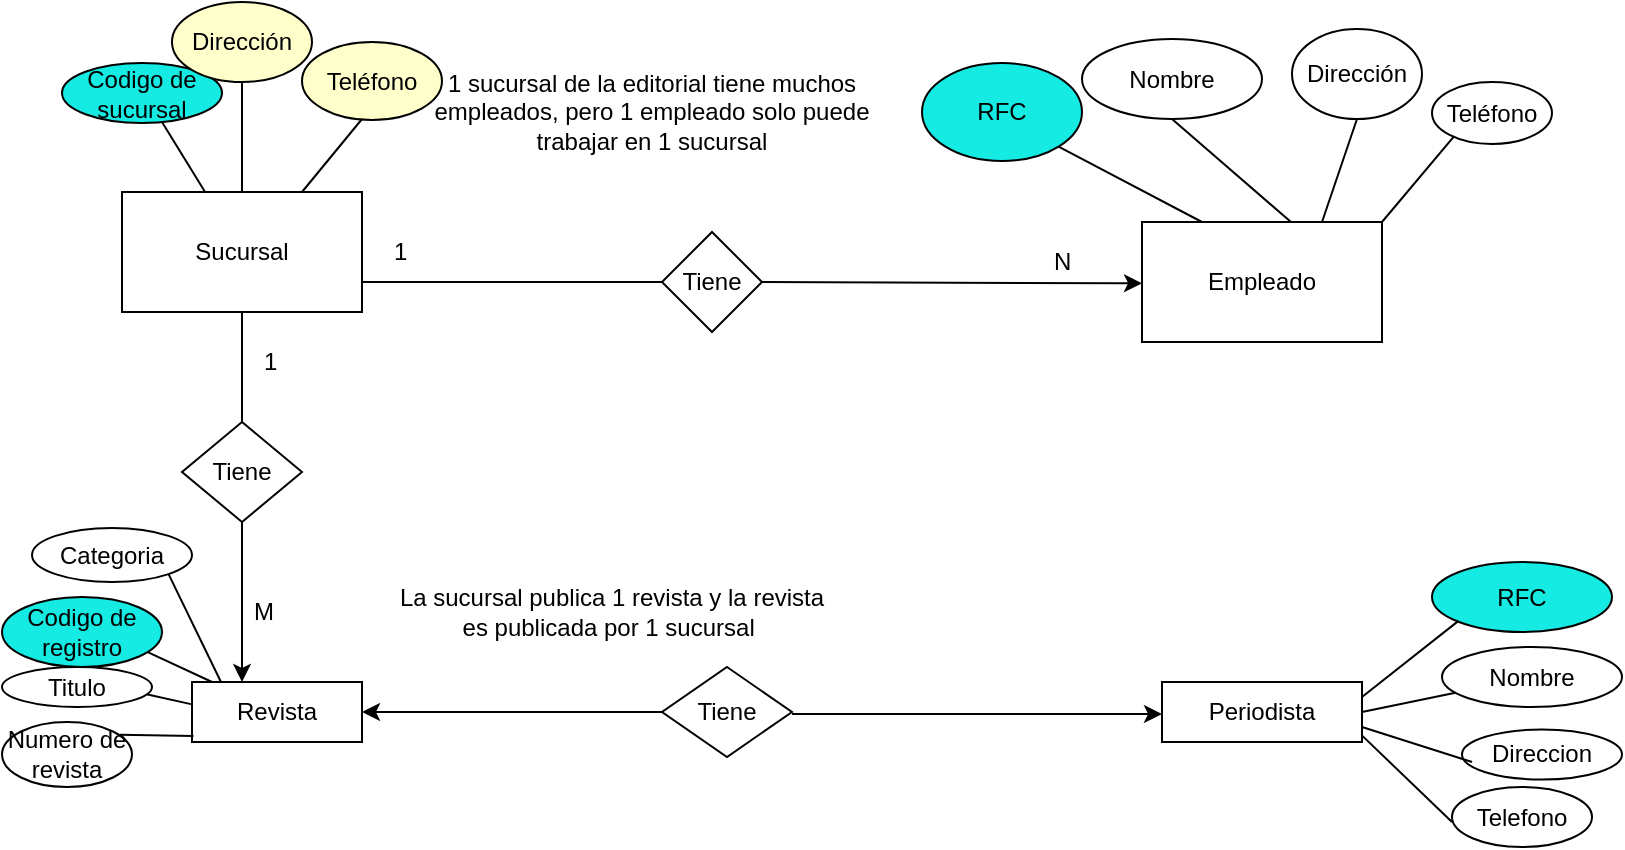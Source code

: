 <mxfile version="22.0.2" type="github">
  <diagram id="R2lEEEUBdFMjLlhIrx00" name="Page-1">
    <mxGraphModel dx="939" dy="412" grid="1" gridSize="10" guides="1" tooltips="1" connect="1" arrows="1" fold="1" page="1" pageScale="1" pageWidth="850" pageHeight="1100" math="0" shadow="0" extFonts="Permanent Marker^https://fonts.googleapis.com/css?family=Permanent+Marker">
      <root>
        <mxCell id="0" />
        <mxCell id="1" parent="0" />
        <mxCell id="aHJGqN-GS59mJnBzp212-1" value="Sucursal" style="rounded=0;whiteSpace=wrap;html=1;" parent="1" vertex="1">
          <mxGeometry x="90" y="245" width="120" height="60" as="geometry" />
        </mxCell>
        <mxCell id="aHJGqN-GS59mJnBzp212-2" value="Empleado" style="rounded=0;whiteSpace=wrap;html=1;" parent="1" vertex="1">
          <mxGeometry x="600" y="260" width="120" height="60" as="geometry" />
        </mxCell>
        <mxCell id="aHJGqN-GS59mJnBzp212-3" value="Revista" style="rounded=0;whiteSpace=wrap;html=1;" parent="1" vertex="1">
          <mxGeometry x="125" y="490" width="85" height="30" as="geometry" />
        </mxCell>
        <mxCell id="aHJGqN-GS59mJnBzp212-4" value="Periodista" style="rounded=0;whiteSpace=wrap;html=1;" parent="1" vertex="1">
          <mxGeometry x="610" y="490" width="100" height="30" as="geometry" />
        </mxCell>
        <mxCell id="aHJGqN-GS59mJnBzp212-5" value="Tiene" style="rhombus;whiteSpace=wrap;html=1;" parent="1" vertex="1">
          <mxGeometry x="120" y="360" width="60" height="50" as="geometry" />
        </mxCell>
        <mxCell id="aHJGqN-GS59mJnBzp212-7" value="Tiene" style="rhombus;whiteSpace=wrap;html=1;" parent="1" vertex="1">
          <mxGeometry x="360" y="265" width="50" height="50" as="geometry" />
        </mxCell>
        <mxCell id="aHJGqN-GS59mJnBzp212-10" value="" style="endArrow=none;html=1;rounded=0;entryX=0;entryY=0.5;entryDx=0;entryDy=0;" parent="1" target="aHJGqN-GS59mJnBzp212-7" edge="1">
          <mxGeometry width="50" height="50" relative="1" as="geometry">
            <mxPoint x="210" y="290" as="sourcePoint" />
            <mxPoint x="170" y="250" as="targetPoint" />
          </mxGeometry>
        </mxCell>
        <mxCell id="aHJGqN-GS59mJnBzp212-12" value="" style="endArrow=classic;html=1;rounded=0;entryX=0.625;entryY=0.856;entryDx=0;entryDy=0;entryPerimeter=0;" parent="1" target="aHJGqN-GS59mJnBzp212-25" edge="1">
          <mxGeometry width="50" height="50" relative="1" as="geometry">
            <mxPoint x="410" y="290" as="sourcePoint" />
            <mxPoint x="460" y="240" as="targetPoint" />
          </mxGeometry>
        </mxCell>
        <mxCell id="aHJGqN-GS59mJnBzp212-17" value="Codigo de sucursal" style="ellipse;whiteSpace=wrap;html=1;fillColor=#15EAE3;" parent="1" vertex="1">
          <mxGeometry x="60" y="180.5" width="80" height="30" as="geometry" />
        </mxCell>
        <mxCell id="aHJGqN-GS59mJnBzp212-20" value="" style="endArrow=none;html=1;rounded=0;exitX=0.5;exitY=0;exitDx=0;exitDy=0;" parent="1" source="aHJGqN-GS59mJnBzp212-1" edge="1">
          <mxGeometry width="50" height="50" relative="1" as="geometry">
            <mxPoint x="100" y="240" as="sourcePoint" />
            <mxPoint x="150" y="190" as="targetPoint" />
          </mxGeometry>
        </mxCell>
        <mxCell id="aHJGqN-GS59mJnBzp212-21" value="Dirección" style="ellipse;whiteSpace=wrap;html=1;fillColor=#FFFFCC;" parent="1" vertex="1">
          <mxGeometry x="115" y="150" width="70" height="40" as="geometry" />
        </mxCell>
        <mxCell id="aHJGqN-GS59mJnBzp212-22" value="" style="endArrow=none;html=1;rounded=0;exitX=0.75;exitY=0;exitDx=0;exitDy=0;" parent="1" source="aHJGqN-GS59mJnBzp212-1" edge="1">
          <mxGeometry width="50" height="50" relative="1" as="geometry">
            <mxPoint x="160" y="258.5" as="sourcePoint" />
            <mxPoint x="210" y="208.5" as="targetPoint" />
          </mxGeometry>
        </mxCell>
        <mxCell id="aHJGqN-GS59mJnBzp212-23" value="Teléfono" style="ellipse;whiteSpace=wrap;html=1;fillColor=#FFFFCC;" parent="1" vertex="1">
          <mxGeometry x="180" y="170" width="70" height="39" as="geometry" />
        </mxCell>
        <mxCell id="aHJGqN-GS59mJnBzp212-24" value="1" style="text;strokeColor=none;fillColor=none;align=left;verticalAlign=middle;spacingLeft=4;spacingRight=4;overflow=hidden;points=[[0,0.5],[1,0.5]];portConstraint=eastwest;rotatable=0;whiteSpace=wrap;html=1;" parent="1" vertex="1">
          <mxGeometry x="220" y="260" width="20" height="30" as="geometry" />
        </mxCell>
        <mxCell id="aHJGqN-GS59mJnBzp212-25" value="N" style="text;strokeColor=none;fillColor=none;align=left;verticalAlign=middle;spacingLeft=4;spacingRight=4;overflow=hidden;points=[[0,0.5],[1,0.5]];portConstraint=eastwest;rotatable=0;whiteSpace=wrap;html=1;" parent="1" vertex="1">
          <mxGeometry x="550" y="265" width="80" height="30" as="geometry" />
        </mxCell>
        <mxCell id="aHJGqN-GS59mJnBzp212-26" value="" style="endArrow=none;html=1;rounded=0;entryX=1;entryY=1;entryDx=0;entryDy=0;exitX=0.25;exitY=0;exitDx=0;exitDy=0;" parent="1" source="aHJGqN-GS59mJnBzp212-2" target="aHJGqN-GS59mJnBzp212-27" edge="1">
          <mxGeometry width="50" height="50" relative="1" as="geometry">
            <mxPoint x="680" y="260" as="sourcePoint" />
            <mxPoint x="650" y="230" as="targetPoint" />
          </mxGeometry>
        </mxCell>
        <mxCell id="aHJGqN-GS59mJnBzp212-27" value="RFC" style="ellipse;whiteSpace=wrap;html=1;fillColor=#15EAE3;" parent="1" vertex="1">
          <mxGeometry x="490" y="180.5" width="80" height="49" as="geometry" />
        </mxCell>
        <mxCell id="aHJGqN-GS59mJnBzp212-28" value="" style="endArrow=none;html=1;rounded=0;entryX=0.5;entryY=1;entryDx=0;entryDy=0;" parent="1" target="aHJGqN-GS59mJnBzp212-29" edge="1">
          <mxGeometry width="50" height="50" relative="1" as="geometry">
            <mxPoint x="674.5" y="260" as="sourcePoint" />
            <mxPoint x="674.5" y="200" as="targetPoint" />
          </mxGeometry>
        </mxCell>
        <mxCell id="aHJGqN-GS59mJnBzp212-29" value="Nombre" style="ellipse;whiteSpace=wrap;html=1;" parent="1" vertex="1">
          <mxGeometry x="570" y="168.5" width="90" height="40" as="geometry" />
        </mxCell>
        <mxCell id="aHJGqN-GS59mJnBzp212-30" value="" style="endArrow=none;html=1;rounded=0;entryX=0.5;entryY=1;entryDx=0;entryDy=0;" parent="1" target="aHJGqN-GS59mJnBzp212-31" edge="1">
          <mxGeometry width="50" height="50" relative="1" as="geometry">
            <mxPoint x="690" y="260" as="sourcePoint" />
            <mxPoint x="740" y="210" as="targetPoint" />
          </mxGeometry>
        </mxCell>
        <mxCell id="aHJGqN-GS59mJnBzp212-31" value="Dirección" style="ellipse;whiteSpace=wrap;html=1;" parent="1" vertex="1">
          <mxGeometry x="675" y="163.5" width="65" height="45" as="geometry" />
        </mxCell>
        <mxCell id="aHJGqN-GS59mJnBzp212-34" value="" style="endArrow=none;html=1;rounded=0;" parent="1" edge="1">
          <mxGeometry width="50" height="50" relative="1" as="geometry">
            <mxPoint x="720" y="260" as="sourcePoint" />
            <mxPoint x="758.426" y="214.258" as="targetPoint" />
          </mxGeometry>
        </mxCell>
        <mxCell id="aHJGqN-GS59mJnBzp212-33" value="Teléfono" style="ellipse;whiteSpace=wrap;html=1;" parent="1" vertex="1">
          <mxGeometry x="745" y="190" width="60" height="31" as="geometry" />
        </mxCell>
        <mxCell id="aHJGqN-GS59mJnBzp212-35" value="1 sucursal de la editorial tiene muchos empleados, pero 1 empleado solo puede trabajar en 1 sucursal" style="text;html=1;strokeColor=none;fillColor=none;align=center;verticalAlign=middle;whiteSpace=wrap;rounded=0;" parent="1" vertex="1">
          <mxGeometry x="230" y="170" width="250" height="70" as="geometry" />
        </mxCell>
        <mxCell id="aHJGqN-GS59mJnBzp212-36" value="" style="endArrow=none;html=1;rounded=0;entryX=0.5;entryY=1;entryDx=0;entryDy=0;" parent="1" target="aHJGqN-GS59mJnBzp212-1" edge="1">
          <mxGeometry width="50" height="50" relative="1" as="geometry">
            <mxPoint x="150" y="360" as="sourcePoint" />
            <mxPoint x="70" y="320" as="targetPoint" />
          </mxGeometry>
        </mxCell>
        <mxCell id="aHJGqN-GS59mJnBzp212-37" value="" style="endArrow=classic;html=1;rounded=0;exitX=0.5;exitY=1;exitDx=0;exitDy=0;" parent="1" source="aHJGqN-GS59mJnBzp212-5" edge="1">
          <mxGeometry width="50" height="50" relative="1" as="geometry">
            <mxPoint x="60" y="460" as="sourcePoint" />
            <mxPoint x="150" y="490" as="targetPoint" />
          </mxGeometry>
        </mxCell>
        <mxCell id="aHJGqN-GS59mJnBzp212-38" value="La sucursal publica 1 revista y la revista es publicada por 1 sucursal&amp;nbsp;" style="text;html=1;strokeColor=none;fillColor=none;align=center;verticalAlign=middle;whiteSpace=wrap;rounded=0;" parent="1" vertex="1">
          <mxGeometry x="220" y="440" width="230" height="30" as="geometry" />
        </mxCell>
        <mxCell id="aHJGqN-GS59mJnBzp212-41" value="1" style="text;strokeColor=none;fillColor=none;align=left;verticalAlign=middle;spacingLeft=4;spacingRight=4;overflow=hidden;points=[[0,0.5],[1,0.5]];portConstraint=eastwest;rotatable=0;whiteSpace=wrap;html=1;" parent="1" vertex="1">
          <mxGeometry x="155" y="315" width="30" height="30" as="geometry" />
        </mxCell>
        <mxCell id="aHJGqN-GS59mJnBzp212-42" value="M" style="text;strokeColor=none;fillColor=none;align=left;verticalAlign=middle;spacingLeft=4;spacingRight=4;overflow=hidden;points=[[0,0.5],[1,0.5]];portConstraint=eastwest;rotatable=0;whiteSpace=wrap;html=1;" parent="1" vertex="1">
          <mxGeometry x="150" y="440" width="40" height="30" as="geometry" />
        </mxCell>
        <mxCell id="aHJGqN-GS59mJnBzp212-44" value="" style="endArrow=none;html=1;rounded=0;" parent="1" source="aHJGqN-GS59mJnBzp212-1" edge="1">
          <mxGeometry width="50" height="50" relative="1" as="geometry">
            <mxPoint x="60" y="260" as="sourcePoint" />
            <mxPoint x="110" y="210" as="targetPoint" />
          </mxGeometry>
        </mxCell>
        <mxCell id="OFvr1qWIemrYlhcWky6H-4" value="RFC" style="ellipse;whiteSpace=wrap;html=1;fillColor=#15EAE3;" vertex="1" parent="1">
          <mxGeometry x="745" y="430" width="90" height="35" as="geometry" />
        </mxCell>
        <mxCell id="OFvr1qWIemrYlhcWky6H-5" value="Nombre" style="ellipse;whiteSpace=wrap;html=1;" vertex="1" parent="1">
          <mxGeometry x="750" y="472.5" width="90" height="30" as="geometry" />
        </mxCell>
        <mxCell id="OFvr1qWIemrYlhcWky6H-6" value="Direccion" style="ellipse;whiteSpace=wrap;html=1;" vertex="1" parent="1">
          <mxGeometry x="760" y="513.75" width="80" height="25" as="geometry" />
        </mxCell>
        <mxCell id="OFvr1qWIemrYlhcWky6H-7" value="Telefono" style="ellipse;whiteSpace=wrap;html=1;" vertex="1" parent="1">
          <mxGeometry x="755" y="542.5" width="70" height="30" as="geometry" />
        </mxCell>
        <mxCell id="OFvr1qWIemrYlhcWky6H-16" value="" style="endArrow=none;html=1;rounded=0;entryX=0.036;entryY=0.698;entryDx=0;entryDy=0;entryPerimeter=0;exitX=1;exitY=0.25;exitDx=0;exitDy=0;" edge="1" parent="1" source="aHJGqN-GS59mJnBzp212-4">
          <mxGeometry width="50" height="50" relative="1" as="geometry">
            <mxPoint x="725" y="510" as="sourcePoint" />
            <mxPoint x="758.24" y="459.43" as="targetPoint" />
          </mxGeometry>
        </mxCell>
        <mxCell id="OFvr1qWIemrYlhcWky6H-17" value="" style="endArrow=none;html=1;rounded=0;exitX=1;exitY=0.5;exitDx=0;exitDy=0;" edge="1" parent="1" source="aHJGqN-GS59mJnBzp212-4" target="OFvr1qWIemrYlhcWky6H-5">
          <mxGeometry width="50" height="50" relative="1" as="geometry">
            <mxPoint x="715" y="550" as="sourcePoint" />
            <mxPoint x="765" y="500" as="targetPoint" />
          </mxGeometry>
        </mxCell>
        <mxCell id="OFvr1qWIemrYlhcWky6H-19" value="" style="endArrow=none;html=1;rounded=0;exitX=1;exitY=0.75;exitDx=0;exitDy=0;" edge="1" parent="1" source="aHJGqN-GS59mJnBzp212-4">
          <mxGeometry width="50" height="50" relative="1" as="geometry">
            <mxPoint x="715" y="580" as="sourcePoint" />
            <mxPoint x="765" y="530" as="targetPoint" />
          </mxGeometry>
        </mxCell>
        <mxCell id="OFvr1qWIemrYlhcWky6H-20" value="" style="endArrow=none;html=1;rounded=0;exitX=1.002;exitY=0.898;exitDx=0;exitDy=0;exitPerimeter=0;" edge="1" parent="1" source="aHJGqN-GS59mJnBzp212-4">
          <mxGeometry width="50" height="50" relative="1" as="geometry">
            <mxPoint x="705" y="610" as="sourcePoint" />
            <mxPoint x="755" y="560" as="targetPoint" />
          </mxGeometry>
        </mxCell>
        <mxCell id="OFvr1qWIemrYlhcWky6H-21" value="Tiene" style="rhombus;whiteSpace=wrap;html=1;" vertex="1" parent="1">
          <mxGeometry x="360" y="482.5" width="65" height="45" as="geometry" />
        </mxCell>
        <mxCell id="OFvr1qWIemrYlhcWky6H-24" value="" style="endArrow=classic;html=1;rounded=0;exitX=1;exitY=0.5;exitDx=0;exitDy=0;entryX=0;entryY=0.5;entryDx=0;entryDy=0;" edge="1" parent="1">
          <mxGeometry width="50" height="50" relative="1" as="geometry">
            <mxPoint x="425" y="506" as="sourcePoint" />
            <mxPoint x="610" y="506" as="targetPoint" />
            <Array as="points" />
          </mxGeometry>
        </mxCell>
        <mxCell id="OFvr1qWIemrYlhcWky6H-25" value="" style="endArrow=classic;html=1;rounded=0;entryX=1;entryY=0.5;entryDx=0;entryDy=0;exitX=0;exitY=0.5;exitDx=0;exitDy=0;" edge="1" parent="1" source="OFvr1qWIemrYlhcWky6H-21" target="aHJGqN-GS59mJnBzp212-3">
          <mxGeometry width="50" height="50" relative="1" as="geometry">
            <mxPoint x="355" y="520" as="sourcePoint" />
            <mxPoint x="405" y="470" as="targetPoint" />
          </mxGeometry>
        </mxCell>
        <mxCell id="OFvr1qWIemrYlhcWky6H-26" value="Codigo de registro" style="ellipse;whiteSpace=wrap;html=1;fillColor=#15EAE3;" vertex="1" parent="1">
          <mxGeometry x="30" y="447.5" width="80" height="35" as="geometry" />
        </mxCell>
        <mxCell id="OFvr1qWIemrYlhcWky6H-27" value="Titulo" style="ellipse;whiteSpace=wrap;html=1;" vertex="1" parent="1">
          <mxGeometry x="30" y="482.5" width="75" height="20" as="geometry" />
        </mxCell>
        <mxCell id="OFvr1qWIemrYlhcWky6H-28" value="Numero de revista" style="ellipse;whiteSpace=wrap;html=1;" vertex="1" parent="1">
          <mxGeometry x="30" y="510" width="65" height="32.5" as="geometry" />
        </mxCell>
        <mxCell id="OFvr1qWIemrYlhcWky6H-29" value="Categoria" style="ellipse;whiteSpace=wrap;html=1;" vertex="1" parent="1">
          <mxGeometry x="45" y="413" width="80" height="27" as="geometry" />
        </mxCell>
        <mxCell id="OFvr1qWIemrYlhcWky6H-30" value="" style="endArrow=none;html=1;rounded=0;entryX=0.169;entryY=-0.009;entryDx=0;entryDy=0;entryPerimeter=0;exitX=1;exitY=1;exitDx=0;exitDy=0;" edge="1" parent="1" source="OFvr1qWIemrYlhcWky6H-29" target="aHJGqN-GS59mJnBzp212-3">
          <mxGeometry width="50" height="50" relative="1" as="geometry">
            <mxPoint x="125" y="430" as="sourcePoint" />
            <mxPoint x="175" y="380" as="targetPoint" />
          </mxGeometry>
        </mxCell>
        <mxCell id="OFvr1qWIemrYlhcWky6H-31" value="" style="endArrow=none;html=1;rounded=0;entryX=0.118;entryY=0;entryDx=0;entryDy=0;entryPerimeter=0;" edge="1" parent="1" target="aHJGqN-GS59mJnBzp212-3">
          <mxGeometry width="50" height="50" relative="1" as="geometry">
            <mxPoint x="102.852" y="475.061" as="sourcePoint" />
            <mxPoint x="155" y="420" as="targetPoint" />
          </mxGeometry>
        </mxCell>
        <mxCell id="OFvr1qWIemrYlhcWky6H-32" value="" style="endArrow=none;html=1;rounded=0;entryX=-0.006;entryY=0.369;entryDx=0;entryDy=0;entryPerimeter=0;" edge="1" parent="1" target="aHJGqN-GS59mJnBzp212-3">
          <mxGeometry width="50" height="50" relative="1" as="geometry">
            <mxPoint x="102.255" y="496.086" as="sourcePoint" />
            <mxPoint x="185" y="530" as="targetPoint" />
          </mxGeometry>
        </mxCell>
        <mxCell id="OFvr1qWIemrYlhcWky6H-33" value="" style="endArrow=none;html=1;rounded=0;entryX=0.009;entryY=0.902;entryDx=0;entryDy=0;entryPerimeter=0;exitX=0.905;exitY=0.196;exitDx=0;exitDy=0;exitPerimeter=0;" edge="1" parent="1" source="OFvr1qWIemrYlhcWky6H-28" target="aHJGqN-GS59mJnBzp212-3">
          <mxGeometry width="50" height="50" relative="1" as="geometry">
            <mxPoint x="105" y="520" as="sourcePoint" />
            <mxPoint x="155" y="470" as="targetPoint" />
          </mxGeometry>
        </mxCell>
      </root>
    </mxGraphModel>
  </diagram>
</mxfile>
